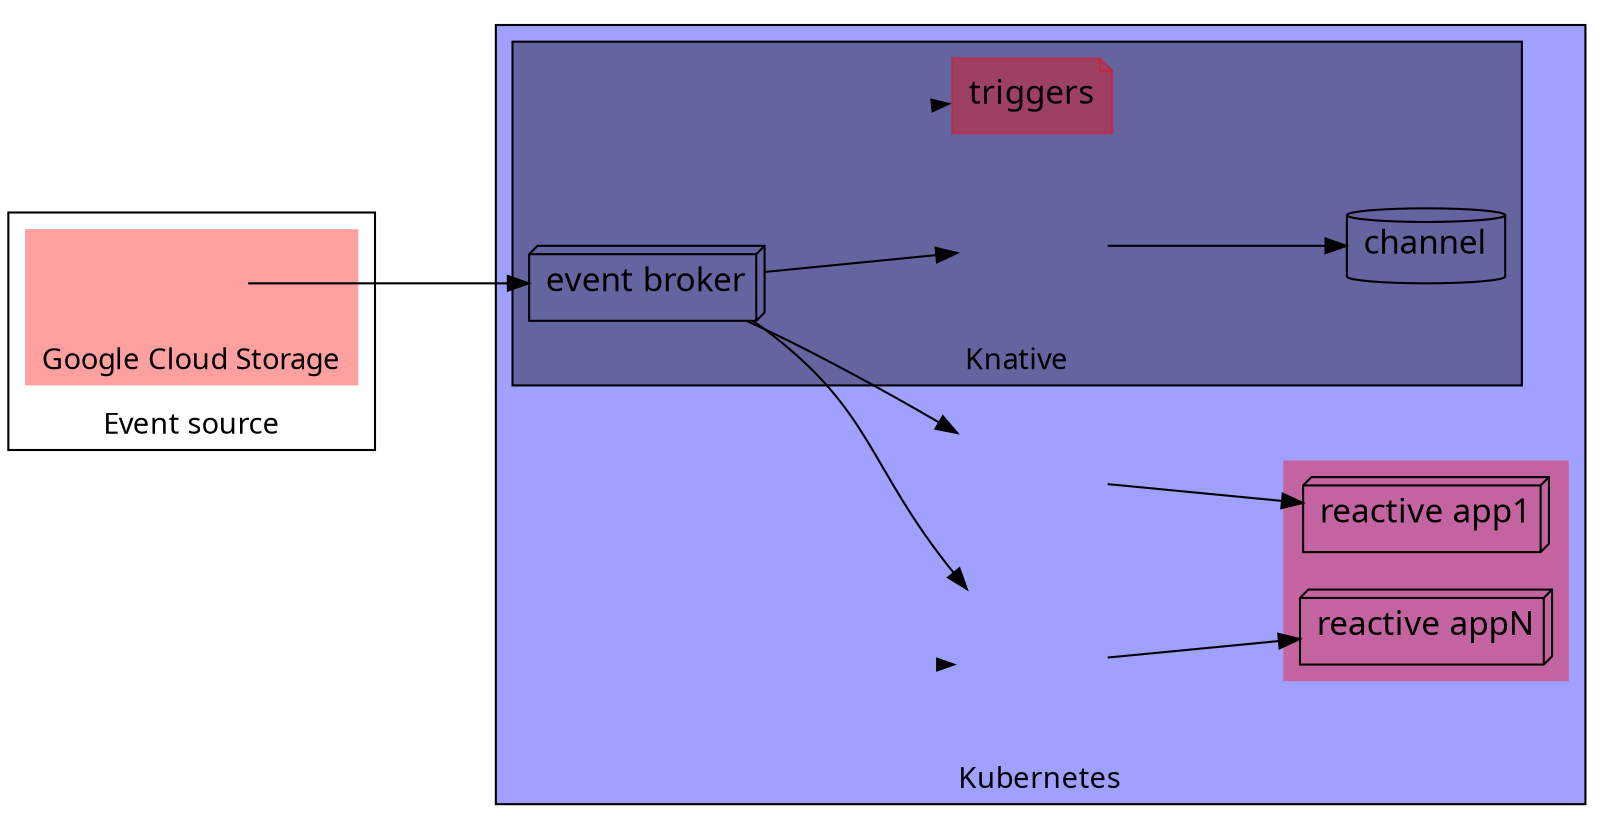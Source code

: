 digraph G {
        graph [fontname = "Century Gothic"];
        node [fontname = "Century Gothic"];
        edge [fontname = "Century Gothic"];

        rankdir = LR;
        compound=true;
        ranksep=1.25;

        node [shape=plaintext, fontsize=16, label=""];

        bgcolor=white;
        edge [arrowsize=1, color=black];

        //label="Storage service";
        graph[penwidth=0, labelloc="b"];


        bgcolor=white;
        edge [arrowsize=1, color=black];
        subgraph cluster_EventSource {
                graph[penwidth=1, labelloc="b"];
                label="Event source";
                subgraph cluster_CloudStorage {
                        bgcolor="#ff00005f"
                        graph[penwidth=0, labelloc="b"];
                        label="Google Cloud Storage";
                        cloudStorage [image="../assets/Google-Cloud-Storage-Logo.svg"];
                };
        };
        subgraph cluster_Kubernetes {
                bgcolor="#0000ff5f"
                graph[penwidth=1, labelloc="b"];
                label="Kubernetes"
                subgraph cluster_Serverless {
                        bgcolor="#ff00005f"
                        graph[penwidth=0, labelloc="b"];
                        //label="Application part (Serverless)";
                        label="";
                        app0 [shape=box3d label="reactive app1"];
                        app2 [shape=box3d label="reactive appN"];
                };
                        cloudEvent1 [image="../assets/cloud-events.svg" width=1 height=1 fixedsize=true];
                        cloudEvent2 [image="../assets/cloud-events.svg" width=1 height=1 fixedsize=true];
                subgraph cluster_Knative {
                        bgcolor="#0000005f"
                        label="Knative";
                        knative [image="../assets/knative-logo.png" width=1 height=1 fixedsize=true];
                        broker [label="event broker",shape=box3d];
                        channel [label="channel",shape=cylinder];
                        trigger0 [label="triggers",shape=note style=filled color="#ff00005f" ];
                        cloudEvent0 [image="../assets/cloud-events.svg" width=1 height=1 fixedsize=true];
                        broker -> cloudEvent0;
                        cloudEvent0 -> channel;
                        knative -> trigger0[penwidth=0];
                };
                k8s [image="../assets/Kubernetes_logo_without_workmark.svg" width=1 height=1 fixedsize=true];
        };
        broker -> cloudEvent1 -> app0;
        broker -> cloudEvent2 -> app2;
        cloudStorage -> broker;
        k8s -> cloudEvent2 [penwidth=0];
}
